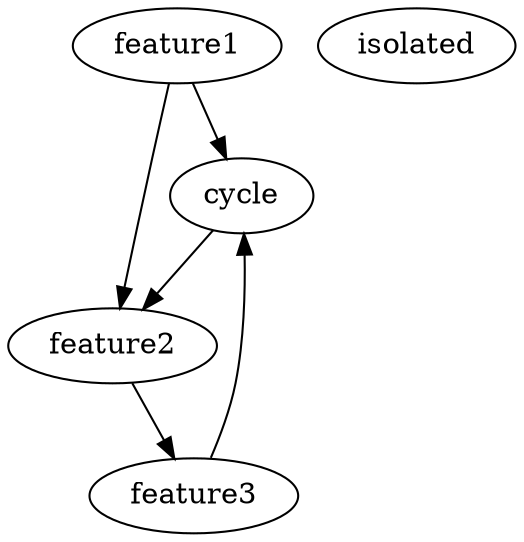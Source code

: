 digraph {
cycle
feature1
feature2
feature3
isolated
cycle -> feature2
feature1 -> cycle
feature1 -> feature2
feature2 -> feature3
feature3 -> cycle
}
